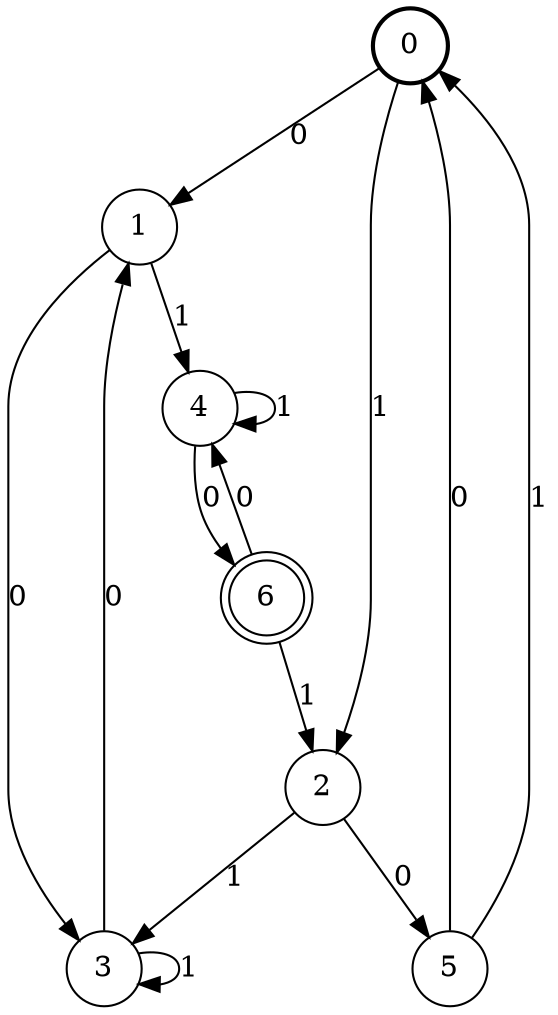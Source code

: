 digraph Automat {
    node [shape = circle];
    0 [style = "bold"];
    0 -> 1 [label = "0"];
    0 -> 2 [label = "1"];
    1 -> 3 [label = "0"];
    1 -> 4 [label = "1"];
    2 -> 5 [label = "0"];
    2 -> 3 [label = "1"];
    3 -> 1 [label = "0"];
    3 -> 3 [label = "1"];
    4 -> 6 [label = "0"];
    4 -> 4 [label = "1"];
    5 -> 0 [label = "0"];
    5 -> 0 [label = "1"];
    6 [peripheries=2]
    6 -> 4 [label = "0"];
    6 -> 2 [label = "1"];
}
